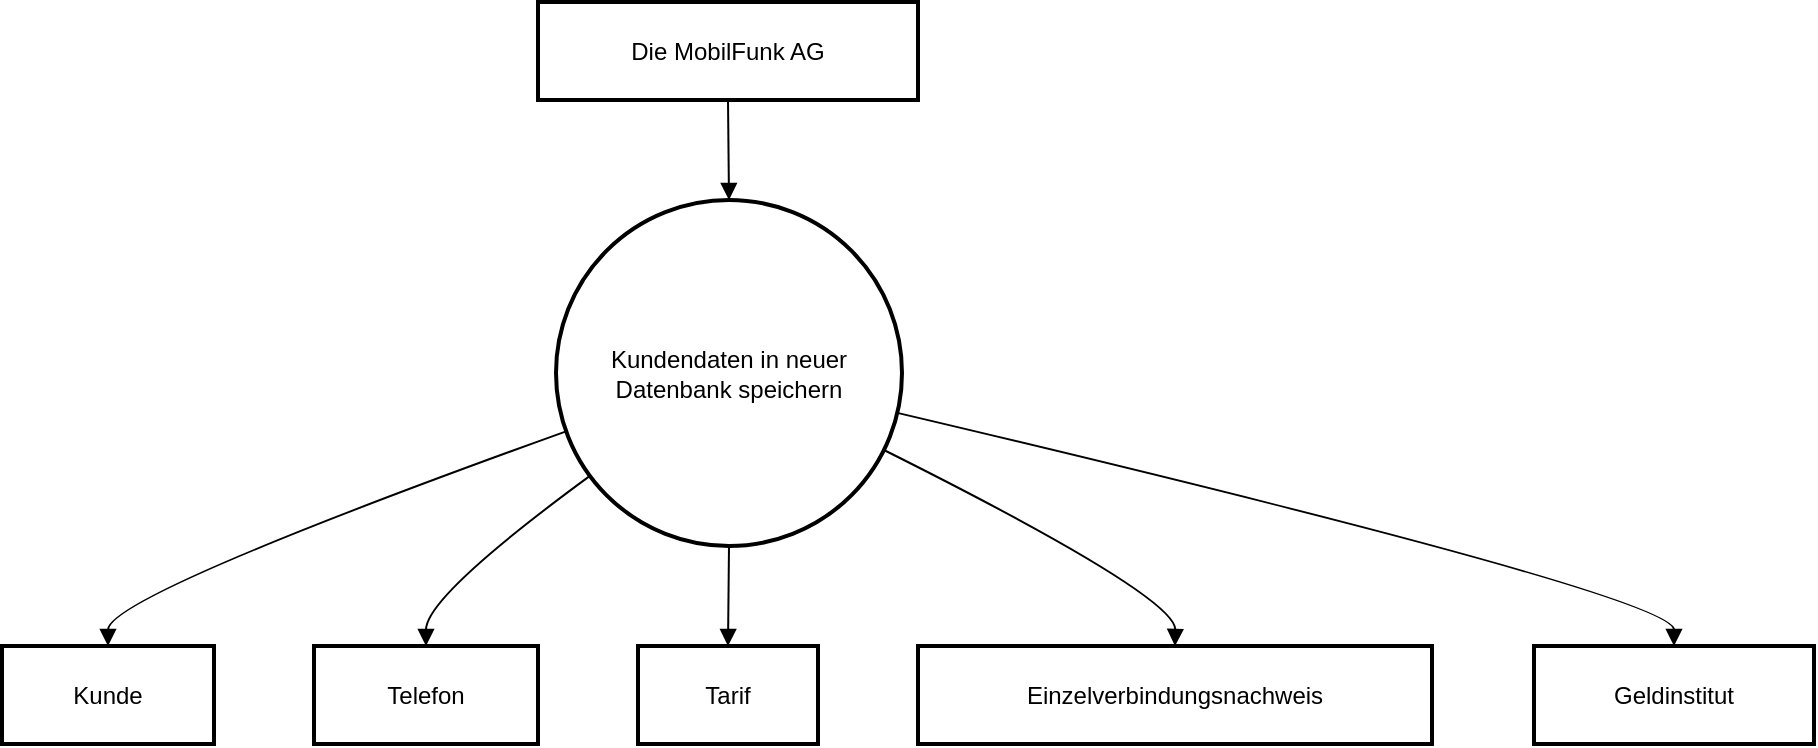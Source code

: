 <mxfile version="24.9.2">
  <diagram name="Page-1" id="5b-FI5T0CY3X0TXDAG9M">
    <mxGraphModel>
      <root>
        <mxCell id="0" />
        <mxCell id="1" parent="0" />
        <mxCell id="2" value="Die MobilFunk AG" style="whiteSpace=wrap;strokeWidth=2;" vertex="1" parent="1">
          <mxGeometry x="276" y="8" width="190" height="49" as="geometry" />
        </mxCell>
        <mxCell id="3" value="Kundendaten in neuer Datenbank speichern" style="ellipse;aspect=fixed;strokeWidth=2;whiteSpace=wrap;" vertex="1" parent="1">
          <mxGeometry x="285" y="107" width="173" height="173" as="geometry" />
        </mxCell>
        <mxCell id="4" value="Kunde" style="whiteSpace=wrap;strokeWidth=2;" vertex="1" parent="1">
          <mxGeometry x="8" y="330" width="106" height="49" as="geometry" />
        </mxCell>
        <mxCell id="5" value="Telefon" style="whiteSpace=wrap;strokeWidth=2;" vertex="1" parent="1">
          <mxGeometry x="164" y="330" width="112" height="49" as="geometry" />
        </mxCell>
        <mxCell id="6" value="Tarif" style="whiteSpace=wrap;strokeWidth=2;" vertex="1" parent="1">
          <mxGeometry x="326" y="330" width="90" height="49" as="geometry" />
        </mxCell>
        <mxCell id="7" value="Einzelverbindungsnachweis" style="whiteSpace=wrap;strokeWidth=2;" vertex="1" parent="1">
          <mxGeometry x="466" y="330" width="257" height="49" as="geometry" />
        </mxCell>
        <mxCell id="8" value="Geldinstitut" style="whiteSpace=wrap;strokeWidth=2;" vertex="1" parent="1">
          <mxGeometry x="774" y="330" width="140" height="49" as="geometry" />
        </mxCell>
        <mxCell id="9" value="" style="curved=1;startArrow=none;endArrow=block;exitX=0.5;exitY=1;entryX=0.5;entryY=0;" edge="1" parent="1" source="2" target="3">
          <mxGeometry relative="1" as="geometry">
            <Array as="points" />
          </mxGeometry>
        </mxCell>
        <mxCell id="10" value="" style="curved=1;startArrow=none;endArrow=block;exitX=0;exitY=0.68;entryX=0.5;entryY=-0.01;" edge="1" parent="1" source="3" target="4">
          <mxGeometry relative="1" as="geometry">
            <Array as="points">
              <mxPoint x="61" y="305" />
            </Array>
          </mxGeometry>
        </mxCell>
        <mxCell id="11" value="" style="curved=1;startArrow=none;endArrow=block;exitX=0;exitY=0.87;entryX=0.5;entryY=-0.01;" edge="1" parent="1" source="3" target="5">
          <mxGeometry relative="1" as="geometry">
            <Array as="points">
              <mxPoint x="220" y="305" />
            </Array>
          </mxGeometry>
        </mxCell>
        <mxCell id="12" value="" style="curved=1;startArrow=none;endArrow=block;exitX=0.5;exitY=1;entryX=0.5;entryY=-0.01;" edge="1" parent="1" source="3" target="6">
          <mxGeometry relative="1" as="geometry">
            <Array as="points" />
          </mxGeometry>
        </mxCell>
        <mxCell id="13" value="" style="curved=1;startArrow=none;endArrow=block;exitX=1;exitY=0.75;entryX=0.5;entryY=-0.01;" edge="1" parent="1" source="3" target="7">
          <mxGeometry relative="1" as="geometry">
            <Array as="points">
              <mxPoint x="595" y="305" />
            </Array>
          </mxGeometry>
        </mxCell>
        <mxCell id="14" value="" style="curved=1;startArrow=none;endArrow=block;exitX=1;exitY=0.62;entryX=0.5;entryY=-0.01;" edge="1" parent="1" source="3" target="8">
          <mxGeometry relative="1" as="geometry">
            <Array as="points">
              <mxPoint x="844" y="305" />
            </Array>
          </mxGeometry>
        </mxCell>
      </root>
    </mxGraphModel>
  </diagram>
</mxfile>
